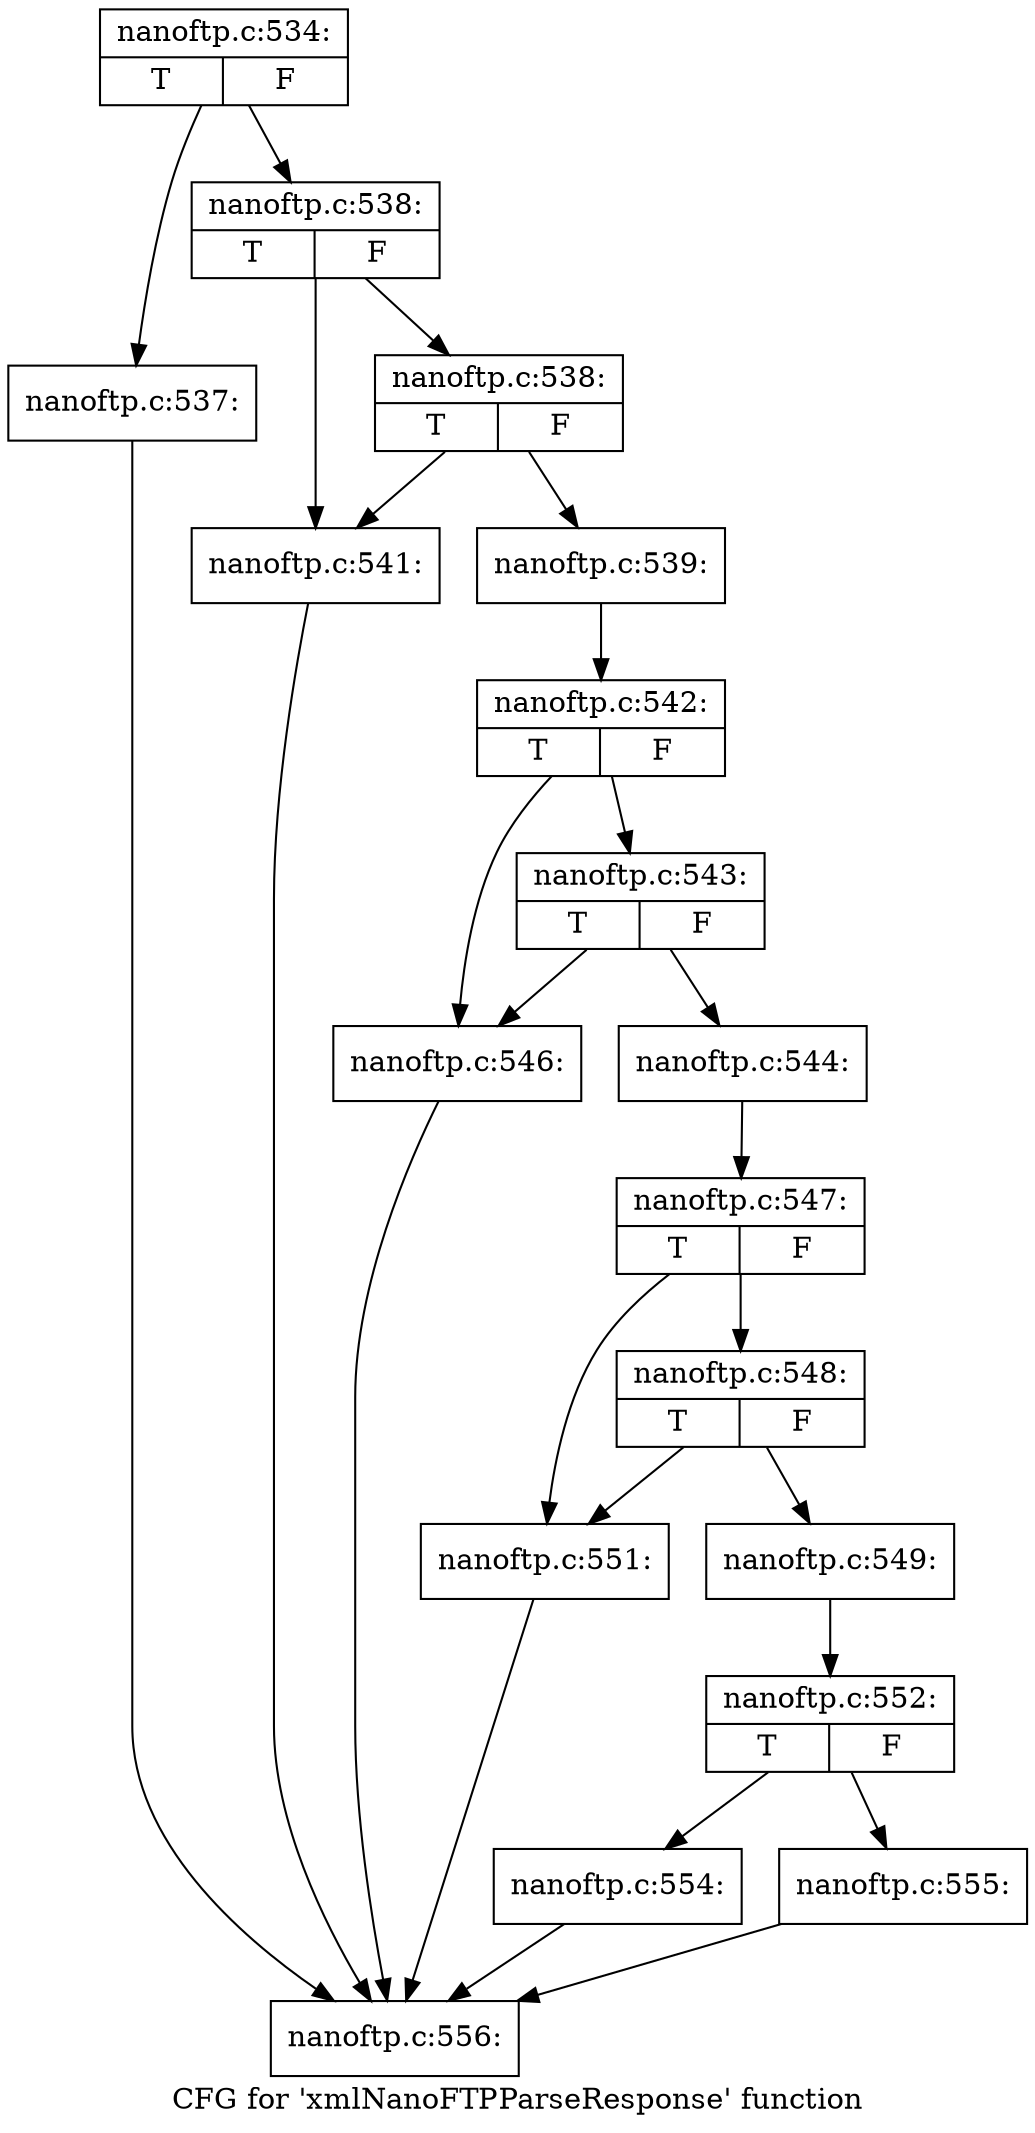 digraph "CFG for 'xmlNanoFTPParseResponse' function" {
	label="CFG for 'xmlNanoFTPParseResponse' function";

	Node0x3f9f910 [shape=record,label="{nanoftp.c:534:|{<s0>T|<s1>F}}"];
	Node0x3f9f910 -> Node0x3fa77f0;
	Node0x3f9f910 -> Node0x3fa7840;
	Node0x3fa77f0 [shape=record,label="{nanoftp.c:537:}"];
	Node0x3fa77f0 -> Node0x3fa6dc0;
	Node0x3fa7840 [shape=record,label="{nanoftp.c:538:|{<s0>T|<s1>F}}"];
	Node0x3fa7840 -> Node0x3fa7df0;
	Node0x3fa7840 -> Node0x3fa7da0;
	Node0x3fa7df0 [shape=record,label="{nanoftp.c:538:|{<s0>T|<s1>F}}"];
	Node0x3fa7df0 -> Node0x3fa7d00;
	Node0x3fa7df0 -> Node0x3fa7da0;
	Node0x3fa7d00 [shape=record,label="{nanoftp.c:539:}"];
	Node0x3fa7d00 -> Node0x3fa7d50;
	Node0x3fa7da0 [shape=record,label="{nanoftp.c:541:}"];
	Node0x3fa7da0 -> Node0x3fa6dc0;
	Node0x3fa7d50 [shape=record,label="{nanoftp.c:542:|{<s0>T|<s1>F}}"];
	Node0x3fa7d50 -> Node0x3fa8f70;
	Node0x3fa7d50 -> Node0x3fa8f20;
	Node0x3fa8f70 [shape=record,label="{nanoftp.c:543:|{<s0>T|<s1>F}}"];
	Node0x3fa8f70 -> Node0x3fa8e80;
	Node0x3fa8f70 -> Node0x3fa8f20;
	Node0x3fa8e80 [shape=record,label="{nanoftp.c:544:}"];
	Node0x3fa8e80 -> Node0x3fa8ed0;
	Node0x3fa8f20 [shape=record,label="{nanoftp.c:546:}"];
	Node0x3fa8f20 -> Node0x3fa6dc0;
	Node0x3fa8ed0 [shape=record,label="{nanoftp.c:547:|{<s0>T|<s1>F}}"];
	Node0x3fa8ed0 -> Node0x3faa0f0;
	Node0x3fa8ed0 -> Node0x3faa0a0;
	Node0x3faa0f0 [shape=record,label="{nanoftp.c:548:|{<s0>T|<s1>F}}"];
	Node0x3faa0f0 -> Node0x3faa000;
	Node0x3faa0f0 -> Node0x3faa0a0;
	Node0x3faa000 [shape=record,label="{nanoftp.c:549:}"];
	Node0x3faa000 -> Node0x3faa050;
	Node0x3faa0a0 [shape=record,label="{nanoftp.c:551:}"];
	Node0x3faa0a0 -> Node0x3fa6dc0;
	Node0x3faa050 [shape=record,label="{nanoftp.c:552:|{<s0>T|<s1>F}}"];
	Node0x3faa050 -> Node0x3fab180;
	Node0x3faa050 -> Node0x3fab1d0;
	Node0x3fab180 [shape=record,label="{nanoftp.c:554:}"];
	Node0x3fab180 -> Node0x3fa6dc0;
	Node0x3fab1d0 [shape=record,label="{nanoftp.c:555:}"];
	Node0x3fab1d0 -> Node0x3fa6dc0;
	Node0x3fa6dc0 [shape=record,label="{nanoftp.c:556:}"];
}
